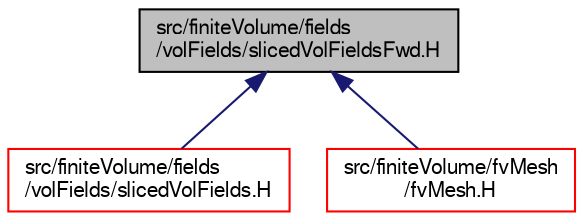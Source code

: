 digraph "src/finiteVolume/fields/volFields/slicedVolFieldsFwd.H"
{
  bgcolor="transparent";
  edge [fontname="FreeSans",fontsize="10",labelfontname="FreeSans",labelfontsize="10"];
  node [fontname="FreeSans",fontsize="10",shape=record];
  Node58 [label="src/finiteVolume/fields\l/volFields/slicedVolFieldsFwd.H",height=0.2,width=0.4,color="black", fillcolor="grey75", style="filled", fontcolor="black"];
  Node58 -> Node59 [dir="back",color="midnightblue",fontsize="10",style="solid",fontname="FreeSans"];
  Node59 [label="src/finiteVolume/fields\l/volFields/slicedVolFields.H",height=0.2,width=0.4,color="red",URL="$a02741.html"];
  Node58 -> Node75 [dir="back",color="midnightblue",fontsize="10",style="solid",fontname="FreeSans"];
  Node75 [label="src/finiteVolume/fvMesh\l/fvMesh.H",height=0.2,width=0.4,color="red",URL="$a03533.html"];
}
